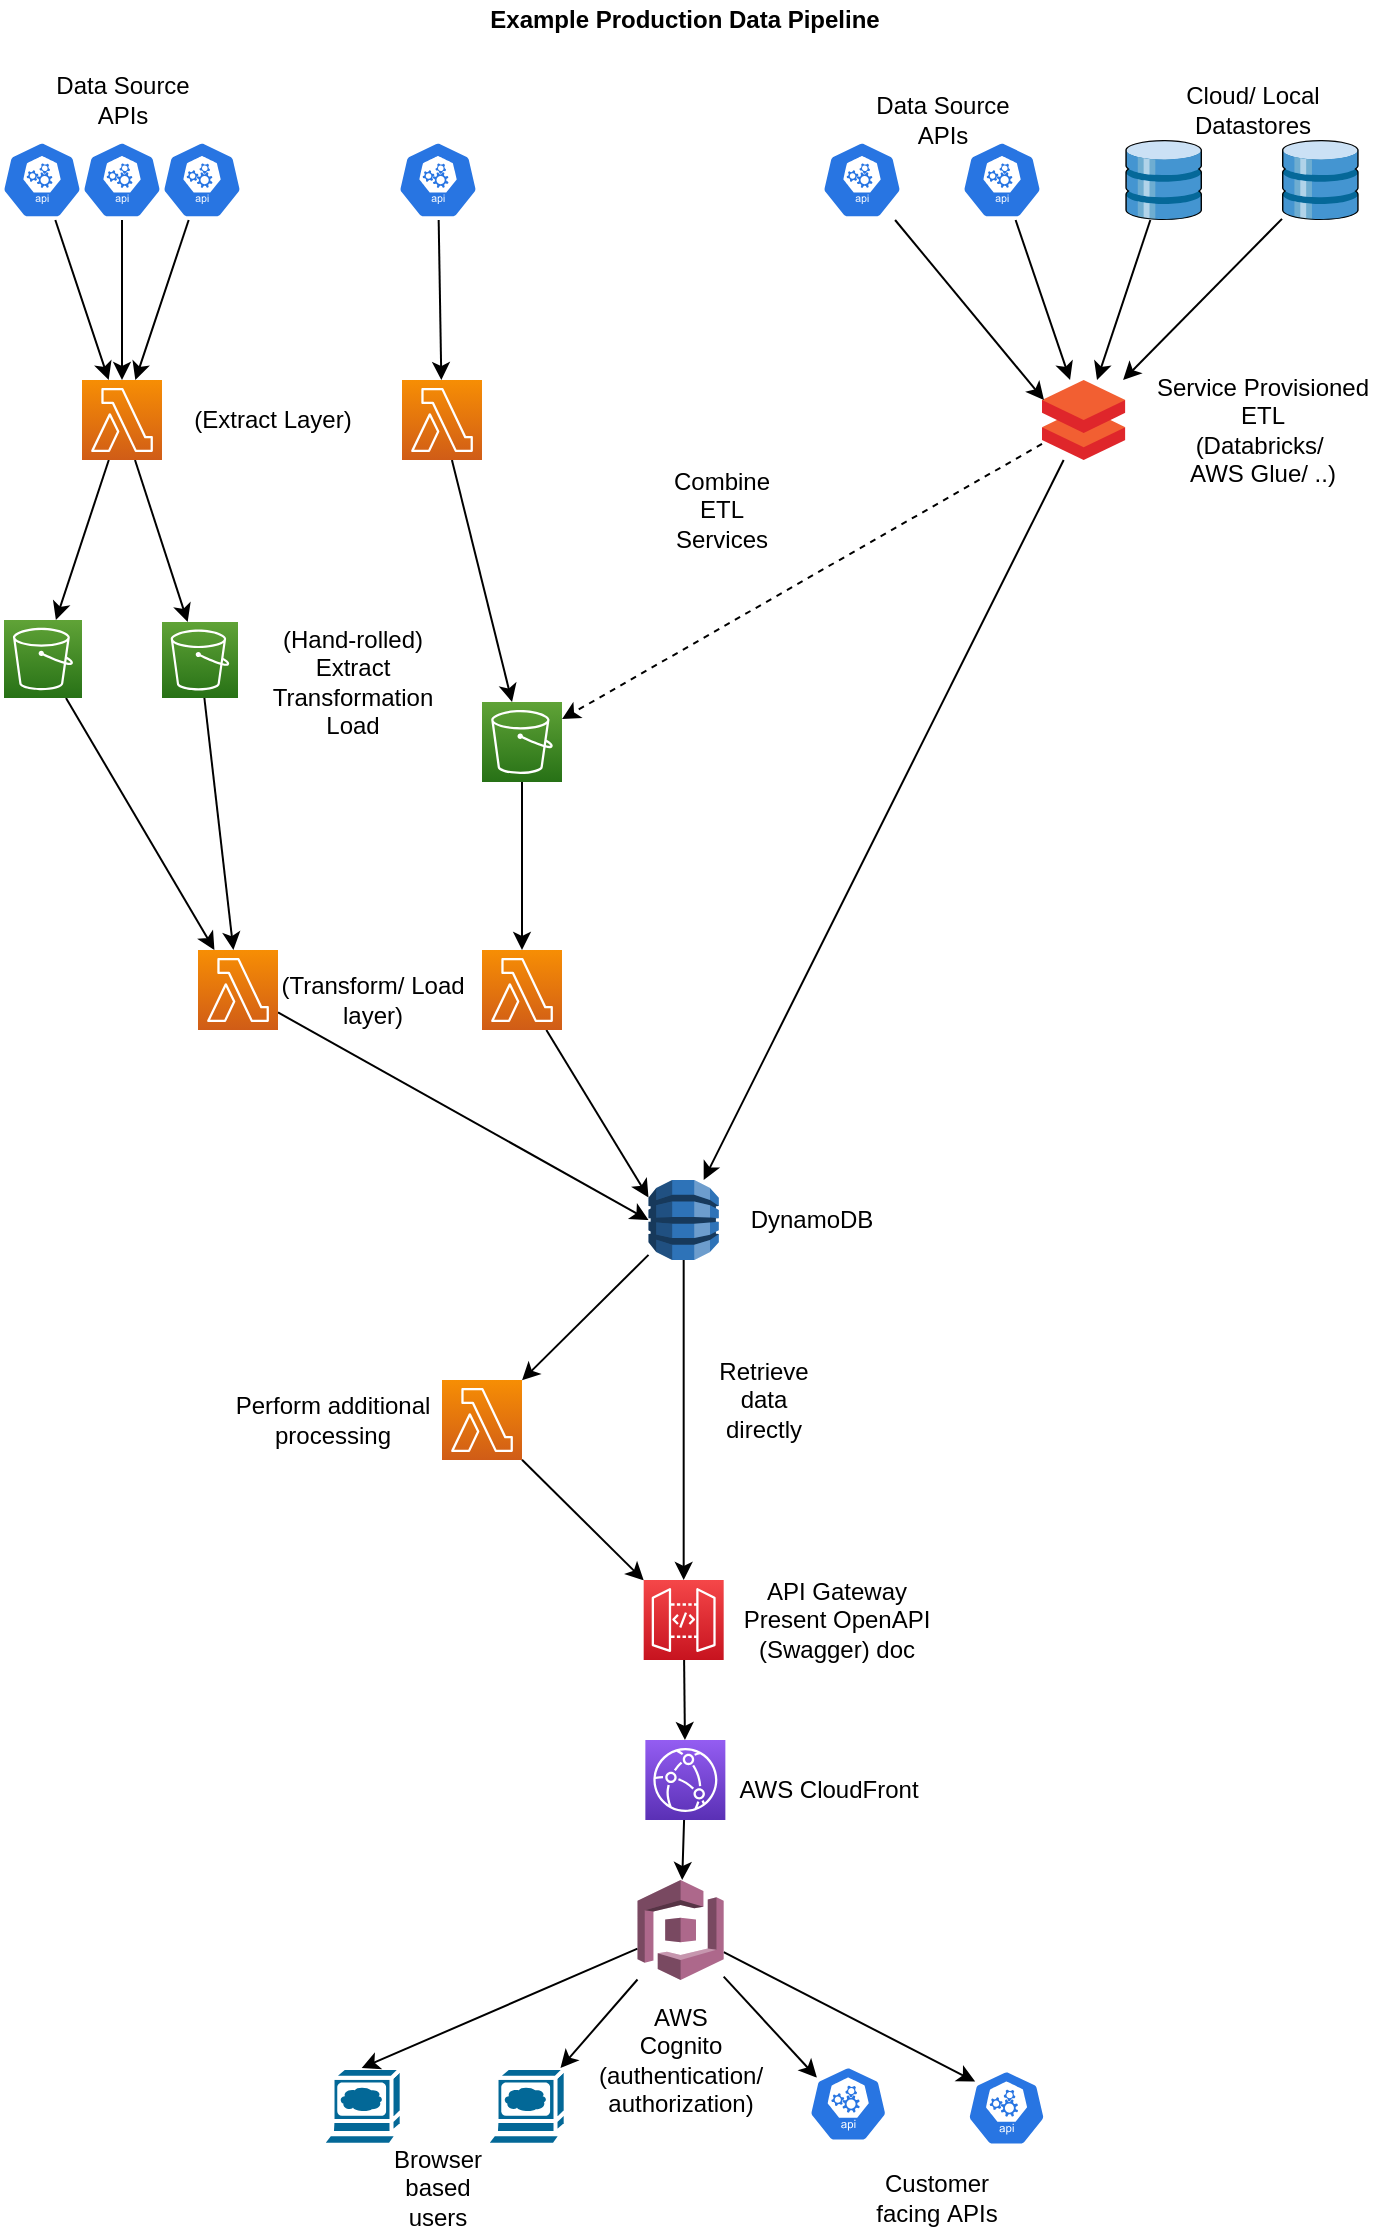 <mxfile version="13.9.9" type="device"><diagram id="aTCe_defZY4tPfwxbAca" name="Page-1"><mxGraphModel dx="1422" dy="843" grid="1" gridSize="10" guides="1" tooltips="1" connect="1" arrows="1" fold="1" page="1" pageScale="1" pageWidth="827" pageHeight="1169" math="0" shadow="0"><root><mxCell id="0"/><mxCell id="1" parent="0"/><mxCell id="BNYEMuig_fA-zuPnoa_L-2" value="&lt;b&gt;Example Production Data Pipeline&lt;/b&gt;" style="text;html=1;align=center;verticalAlign=middle;resizable=0;points=[];autosize=1;" parent="1" vertex="1"><mxGeometry x="275.84" y="50" width="210" height="20" as="geometry"/></mxCell><mxCell id="BNYEMuig_fA-zuPnoa_L-24" style="edgeStyle=none;rounded=0;orthogonalLoop=1;jettySize=auto;html=1;" parent="1" source="BNYEMuig_fA-zuPnoa_L-3" target="BNYEMuig_fA-zuPnoa_L-23" edge="1"><mxGeometry relative="1" as="geometry"/></mxCell><mxCell id="BNYEMuig_fA-zuPnoa_L-77" style="edgeStyle=none;rounded=0;orthogonalLoop=1;jettySize=auto;html=1;dashed=1;" parent="1" source="BNYEMuig_fA-zuPnoa_L-3" target="BNYEMuig_fA-zuPnoa_L-39" edge="1"><mxGeometry relative="1" as="geometry"/></mxCell><mxCell id="BNYEMuig_fA-zuPnoa_L-3" value="" style="aspect=fixed;html=1;points=[];align=center;image;fontSize=12;image=img/lib/mscae/Databricks.svg;" parent="1" vertex="1"><mxGeometry x="560" y="240" width="41.67" height="40" as="geometry"/></mxCell><mxCell id="BNYEMuig_fA-zuPnoa_L-11" style="edgeStyle=none;rounded=0;orthogonalLoop=1;jettySize=auto;html=1;entryX=0.024;entryY=0.25;entryDx=0;entryDy=0;entryPerimeter=0;" parent="1" source="BNYEMuig_fA-zuPnoa_L-4" target="BNYEMuig_fA-zuPnoa_L-3" edge="1"><mxGeometry relative="1" as="geometry"/></mxCell><mxCell id="BNYEMuig_fA-zuPnoa_L-4" value="" style="html=1;dashed=0;whitespace=wrap;fillColor=#2875E2;strokeColor=#ffffff;points=[[0.005,0.63,0],[0.1,0.2,0],[0.9,0.2,0],[0.5,0,0],[0.995,0.63,0],[0.72,0.99,0],[0.5,1,0],[0.28,0.99,0]];shape=mxgraph.kubernetes.icon;prIcon=api" parent="1" vertex="1"><mxGeometry x="450" y="120" width="40" height="40" as="geometry"/></mxCell><mxCell id="BNYEMuig_fA-zuPnoa_L-12" style="edgeStyle=none;rounded=0;orthogonalLoop=1;jettySize=auto;html=1;" parent="1" source="BNYEMuig_fA-zuPnoa_L-5" target="BNYEMuig_fA-zuPnoa_L-3" edge="1"><mxGeometry relative="1" as="geometry"><mxPoint x="569" y="230" as="targetPoint"/></mxGeometry></mxCell><mxCell id="BNYEMuig_fA-zuPnoa_L-5" value="" style="html=1;dashed=0;whitespace=wrap;fillColor=#2875E2;strokeColor=#ffffff;points=[[0.005,0.63,0],[0.1,0.2,0],[0.9,0.2,0],[0.5,0,0],[0.995,0.63,0],[0.72,0.99,0],[0.5,1,0],[0.28,0.99,0]];shape=mxgraph.kubernetes.icon;prIcon=api" parent="1" vertex="1"><mxGeometry x="520" y="120" width="40" height="40" as="geometry"/></mxCell><mxCell id="BNYEMuig_fA-zuPnoa_L-13" style="edgeStyle=none;rounded=0;orthogonalLoop=1;jettySize=auto;html=1;" parent="1" source="BNYEMuig_fA-zuPnoa_L-9" target="BNYEMuig_fA-zuPnoa_L-3" edge="1"><mxGeometry relative="1" as="geometry"><mxPoint x="590" y="237" as="targetPoint"/></mxGeometry></mxCell><mxCell id="BNYEMuig_fA-zuPnoa_L-9" value="" style="shadow=0;dashed=0;html=1;labelPosition=center;verticalLabelPosition=bottom;verticalAlign=top;align=center;outlineConnect=0;shape=mxgraph.veeam.3d.datastore;" parent="1" vertex="1"><mxGeometry x="601.67" y="120" width="38.33" height="40" as="geometry"/></mxCell><mxCell id="BNYEMuig_fA-zuPnoa_L-14" style="edgeStyle=none;rounded=0;orthogonalLoop=1;jettySize=auto;html=1;" parent="1" source="BNYEMuig_fA-zuPnoa_L-10" target="BNYEMuig_fA-zuPnoa_L-3" edge="1"><mxGeometry relative="1" as="geometry"><mxPoint x="610" y="250" as="targetPoint"/></mxGeometry></mxCell><mxCell id="BNYEMuig_fA-zuPnoa_L-10" value="" style="shadow=0;dashed=0;html=1;labelPosition=center;verticalLabelPosition=bottom;verticalAlign=top;align=center;outlineConnect=0;shape=mxgraph.veeam.3d.datastore;" parent="1" vertex="1"><mxGeometry x="680" y="120" width="38.33" height="40" as="geometry"/></mxCell><mxCell id="BNYEMuig_fA-zuPnoa_L-17" value="Service Provisioned&lt;br&gt;ETL&lt;br&gt;(Databricks/&amp;nbsp;&lt;br&gt;AWS Glue/ ..)" style="text;html=1;align=center;verticalAlign=middle;resizable=0;points=[];autosize=1;" parent="1" vertex="1"><mxGeometry x="610" y="235" width="120" height="60" as="geometry"/></mxCell><mxCell id="BNYEMuig_fA-zuPnoa_L-21" value="Data Source&lt;br&gt;APIs" style="text;html=1;align=center;verticalAlign=middle;resizable=0;points=[];autosize=1;" parent="1" vertex="1"><mxGeometry x="470" y="95" width="80" height="30" as="geometry"/></mxCell><mxCell id="BNYEMuig_fA-zuPnoa_L-22" value="Cloud/ Local&lt;br&gt;Datastores" style="text;html=1;align=center;verticalAlign=middle;resizable=0;points=[];autosize=1;" parent="1" vertex="1"><mxGeometry x="625" y="90" width="80" height="30" as="geometry"/></mxCell><mxCell id="BNYEMuig_fA-zuPnoa_L-57" style="edgeStyle=none;rounded=0;orthogonalLoop=1;jettySize=auto;html=1;" parent="1" source="BNYEMuig_fA-zuPnoa_L-23" target="BNYEMuig_fA-zuPnoa_L-26" edge="1"><mxGeometry relative="1" as="geometry"/></mxCell><mxCell id="BNYEMuig_fA-zuPnoa_L-62" style="edgeStyle=none;rounded=0;orthogonalLoop=1;jettySize=auto;html=1;" parent="1" source="BNYEMuig_fA-zuPnoa_L-23" target="BNYEMuig_fA-zuPnoa_L-61" edge="1"><mxGeometry relative="1" as="geometry"/></mxCell><mxCell id="BNYEMuig_fA-zuPnoa_L-23" value="" style="outlineConnect=0;dashed=0;verticalLabelPosition=bottom;verticalAlign=top;align=center;html=1;shape=mxgraph.aws3.dynamo_db;fillColor=#2E73B8;gradientColor=none;" parent="1" vertex="1"><mxGeometry x="363.26" y="640" width="35.16" height="40" as="geometry"/></mxCell><mxCell id="BNYEMuig_fA-zuPnoa_L-25" value="DynamoDB" style="text;html=1;strokeColor=none;fillColor=none;align=center;verticalAlign=middle;whiteSpace=wrap;rounded=0;" parent="1" vertex="1"><mxGeometry x="425" y="650" width="40" height="20" as="geometry"/></mxCell><mxCell id="BNYEMuig_fA-zuPnoa_L-108" style="edgeStyle=none;rounded=0;orthogonalLoop=1;jettySize=auto;html=1;" parent="1" source="BNYEMuig_fA-zuPnoa_L-26" target="BNYEMuig_fA-zuPnoa_L-106" edge="1"><mxGeometry relative="1" as="geometry"/></mxCell><mxCell id="BNYEMuig_fA-zuPnoa_L-26" value="" style="outlineConnect=0;fontColor=#232F3E;gradientColor=#F54749;gradientDirection=north;fillColor=#C7131F;strokeColor=#ffffff;dashed=0;verticalLabelPosition=bottom;verticalAlign=top;align=center;html=1;fontSize=12;fontStyle=0;aspect=fixed;shape=mxgraph.aws4.resourceIcon;resIcon=mxgraph.aws4.api_gateway;" parent="1" vertex="1"><mxGeometry x="360.84" y="840" width="40" height="40" as="geometry"/></mxCell><mxCell id="BNYEMuig_fA-zuPnoa_L-36" style="edgeStyle=none;rounded=0;orthogonalLoop=1;jettySize=auto;html=1;" parent="1" source="BNYEMuig_fA-zuPnoa_L-28" target="BNYEMuig_fA-zuPnoa_L-32" edge="1"><mxGeometry relative="1" as="geometry"/></mxCell><mxCell id="BNYEMuig_fA-zuPnoa_L-28" value="" style="outlineConnect=0;fontColor=#232F3E;gradientColor=#60A337;gradientDirection=north;fillColor=#277116;strokeColor=#ffffff;dashed=0;verticalLabelPosition=bottom;verticalAlign=top;align=center;html=1;fontSize=12;fontStyle=0;aspect=fixed;shape=mxgraph.aws4.resourceIcon;resIcon=mxgraph.aws4.s3;" parent="1" vertex="1"><mxGeometry x="120" y="361" width="38" height="38" as="geometry"/></mxCell><mxCell id="BNYEMuig_fA-zuPnoa_L-37" style="edgeStyle=none;rounded=0;orthogonalLoop=1;jettySize=auto;html=1;entryX=0;entryY=0.5;entryDx=0;entryDy=0;entryPerimeter=0;" parent="1" source="BNYEMuig_fA-zuPnoa_L-32" target="BNYEMuig_fA-zuPnoa_L-23" edge="1"><mxGeometry relative="1" as="geometry"/></mxCell><mxCell id="BNYEMuig_fA-zuPnoa_L-32" value="" style="outlineConnect=0;fontColor=#232F3E;gradientColor=#F78E04;gradientDirection=north;fillColor=#D05C17;strokeColor=#ffffff;dashed=0;verticalLabelPosition=bottom;verticalAlign=top;align=center;html=1;fontSize=12;fontStyle=0;aspect=fixed;shape=mxgraph.aws4.resourceIcon;resIcon=mxgraph.aws4.lambda;" parent="1" vertex="1"><mxGeometry x="138" y="525" width="40" height="40" as="geometry"/></mxCell><mxCell id="BNYEMuig_fA-zuPnoa_L-41" style="edgeStyle=none;rounded=0;orthogonalLoop=1;jettySize=auto;html=1;" parent="1" source="BNYEMuig_fA-zuPnoa_L-39" target="BNYEMuig_fA-zuPnoa_L-40" edge="1"><mxGeometry relative="1" as="geometry"/></mxCell><mxCell id="BNYEMuig_fA-zuPnoa_L-39" value="" style="outlineConnect=0;fontColor=#232F3E;gradientColor=#60A337;gradientDirection=north;fillColor=#277116;strokeColor=#ffffff;dashed=0;verticalLabelPosition=bottom;verticalAlign=top;align=center;html=1;fontSize=12;fontStyle=0;aspect=fixed;shape=mxgraph.aws4.resourceIcon;resIcon=mxgraph.aws4.s3;" parent="1" vertex="1"><mxGeometry x="280" y="401" width="40" height="40" as="geometry"/></mxCell><mxCell id="BNYEMuig_fA-zuPnoa_L-42" style="edgeStyle=none;rounded=0;orthogonalLoop=1;jettySize=auto;html=1;entryX=0;entryY=0.22;entryDx=0;entryDy=0;entryPerimeter=0;" parent="1" source="BNYEMuig_fA-zuPnoa_L-40" target="BNYEMuig_fA-zuPnoa_L-23" edge="1"><mxGeometry relative="1" as="geometry"/></mxCell><mxCell id="BNYEMuig_fA-zuPnoa_L-40" value="" style="outlineConnect=0;fontColor=#232F3E;gradientColor=#F78E04;gradientDirection=north;fillColor=#D05C17;strokeColor=#ffffff;dashed=0;verticalLabelPosition=bottom;verticalAlign=top;align=center;html=1;fontSize=12;fontStyle=0;aspect=fixed;shape=mxgraph.aws4.resourceIcon;resIcon=mxgraph.aws4.lambda;" parent="1" vertex="1"><mxGeometry x="280" y="525" width="40" height="40" as="geometry"/></mxCell><mxCell id="BNYEMuig_fA-zuPnoa_L-44" style="edgeStyle=none;rounded=0;orthogonalLoop=1;jettySize=auto;html=1;" parent="1" source="BNYEMuig_fA-zuPnoa_L-43" target="BNYEMuig_fA-zuPnoa_L-32" edge="1"><mxGeometry relative="1" as="geometry"/></mxCell><mxCell id="BNYEMuig_fA-zuPnoa_L-43" value="" style="outlineConnect=0;fontColor=#232F3E;gradientColor=#60A337;gradientDirection=north;fillColor=#277116;strokeColor=#ffffff;dashed=0;verticalLabelPosition=bottom;verticalAlign=top;align=center;html=1;fontSize=12;fontStyle=0;aspect=fixed;shape=mxgraph.aws4.resourceIcon;resIcon=mxgraph.aws4.s3;" parent="1" vertex="1"><mxGeometry x="41" y="360" width="39" height="39" as="geometry"/></mxCell><mxCell id="BNYEMuig_fA-zuPnoa_L-46" value="(Hand-rolled)&lt;br&gt;Extract&lt;br&gt;Transformation&lt;br&gt;Load" style="text;html=1;align=center;verticalAlign=middle;resizable=0;points=[];autosize=1;" parent="1" vertex="1"><mxGeometry x="165" y="361" width="100" height="60" as="geometry"/></mxCell><mxCell id="BNYEMuig_fA-zuPnoa_L-47" value="" style="shape=mxgraph.cisco.computers_and_peripherals.web_browser;html=1;pointerEvents=1;dashed=0;fillColor=#036897;strokeColor=#ffffff;strokeWidth=2;verticalLabelPosition=bottom;verticalAlign=top;align=center;outlineConnect=0;" parent="1" vertex="1"><mxGeometry x="199.84" y="1084" width="40" height="40" as="geometry"/></mxCell><mxCell id="BNYEMuig_fA-zuPnoa_L-48" value="" style="shape=mxgraph.cisco.computers_and_peripherals.web_browser;html=1;pointerEvents=1;dashed=0;fillColor=#036897;strokeColor=#ffffff;strokeWidth=2;verticalLabelPosition=bottom;verticalAlign=top;align=center;outlineConnect=0;" parent="1" vertex="1"><mxGeometry x="281.84" y="1084" width="40" height="40" as="geometry"/></mxCell><mxCell id="BNYEMuig_fA-zuPnoa_L-63" style="edgeStyle=none;rounded=0;orthogonalLoop=1;jettySize=auto;html=1;" parent="1" source="BNYEMuig_fA-zuPnoa_L-61" target="BNYEMuig_fA-zuPnoa_L-26" edge="1"><mxGeometry relative="1" as="geometry"/></mxCell><mxCell id="BNYEMuig_fA-zuPnoa_L-61" value="" style="outlineConnect=0;fontColor=#232F3E;gradientColor=#F78E04;gradientDirection=north;fillColor=#D05C17;strokeColor=#ffffff;dashed=0;verticalLabelPosition=bottom;verticalAlign=top;align=center;html=1;fontSize=12;fontStyle=0;aspect=fixed;shape=mxgraph.aws4.resourceIcon;resIcon=mxgraph.aws4.lambda;" parent="1" vertex="1"><mxGeometry x="260" y="740" width="40" height="40" as="geometry"/></mxCell><mxCell id="BNYEMuig_fA-zuPnoa_L-64" value="Retrieve data directly" style="text;html=1;strokeColor=none;fillColor=none;align=center;verticalAlign=middle;whiteSpace=wrap;rounded=0;" parent="1" vertex="1"><mxGeometry x="400.84" y="740" width="40" height="20" as="geometry"/></mxCell><mxCell id="BNYEMuig_fA-zuPnoa_L-66" value="Perform additional&lt;br&gt;processing" style="text;html=1;align=center;verticalAlign=middle;resizable=0;points=[];autosize=1;" parent="1" vertex="1"><mxGeometry x="150" y="745" width="110" height="30" as="geometry"/></mxCell><mxCell id="BNYEMuig_fA-zuPnoa_L-67" value="Browser based users" style="text;html=1;strokeColor=none;fillColor=none;align=center;verticalAlign=middle;whiteSpace=wrap;rounded=0;" parent="1" vertex="1"><mxGeometry x="238" y="1134" width="40" height="20" as="geometry"/></mxCell><mxCell id="BNYEMuig_fA-zuPnoa_L-69" value="" style="html=1;dashed=0;whitespace=wrap;fillColor=#2875E2;strokeColor=#ffffff;points=[[0.005,0.63,0],[0.1,0.2,0],[0.9,0.2,0],[0.5,0,0],[0.995,0.63,0],[0.72,0.99,0],[0.5,1,0],[0.28,0.99,0]];shape=mxgraph.kubernetes.icon;prIcon=api" parent="1" vertex="1"><mxGeometry x="443.52" y="1080" width="39.16" height="44" as="geometry"/></mxCell><mxCell id="BNYEMuig_fA-zuPnoa_L-71" value="" style="html=1;dashed=0;whitespace=wrap;fillColor=#2875E2;strokeColor=#ffffff;points=[[0.005,0.63,0],[0.1,0.2,0],[0.9,0.2,0],[0.5,0,0],[0.995,0.63,0],[0.72,0.99,0],[0.5,1,0],[0.28,0.99,0]];shape=mxgraph.kubernetes.icon;prIcon=api" parent="1" vertex="1"><mxGeometry x="522.68" y="1082" width="39.16" height="44" as="geometry"/></mxCell><mxCell id="BNYEMuig_fA-zuPnoa_L-76" value="Customer&lt;br&gt;facing&amp;nbsp;APIs" style="text;html=1;align=center;verticalAlign=middle;resizable=0;points=[];autosize=1;" parent="1" vertex="1"><mxGeometry x="466.84" y="1134" width="80" height="30" as="geometry"/></mxCell><mxCell id="BNYEMuig_fA-zuPnoa_L-80" style="edgeStyle=none;rounded=0;orthogonalLoop=1;jettySize=auto;html=1;" parent="1" source="BNYEMuig_fA-zuPnoa_L-78" target="BNYEMuig_fA-zuPnoa_L-43" edge="1"><mxGeometry relative="1" as="geometry"/></mxCell><mxCell id="BNYEMuig_fA-zuPnoa_L-81" style="edgeStyle=none;rounded=0;orthogonalLoop=1;jettySize=auto;html=1;" parent="1" source="BNYEMuig_fA-zuPnoa_L-78" target="BNYEMuig_fA-zuPnoa_L-28" edge="1"><mxGeometry relative="1" as="geometry"/></mxCell><mxCell id="BNYEMuig_fA-zuPnoa_L-78" value="" style="outlineConnect=0;fontColor=#232F3E;gradientColor=#F78E04;gradientDirection=north;fillColor=#D05C17;strokeColor=#ffffff;dashed=0;verticalLabelPosition=bottom;verticalAlign=top;align=center;html=1;fontSize=12;fontStyle=0;aspect=fixed;shape=mxgraph.aws4.resourceIcon;resIcon=mxgraph.aws4.lambda;" parent="1" vertex="1"><mxGeometry x="80" y="240" width="40" height="40" as="geometry"/></mxCell><mxCell id="BNYEMuig_fA-zuPnoa_L-82" style="edgeStyle=none;rounded=0;orthogonalLoop=1;jettySize=auto;html=1;" parent="1" source="BNYEMuig_fA-zuPnoa_L-79" target="BNYEMuig_fA-zuPnoa_L-39" edge="1"><mxGeometry relative="1" as="geometry"/></mxCell><mxCell id="BNYEMuig_fA-zuPnoa_L-79" value="" style="outlineConnect=0;fontColor=#232F3E;gradientColor=#F78E04;gradientDirection=north;fillColor=#D05C17;strokeColor=#ffffff;dashed=0;verticalLabelPosition=bottom;verticalAlign=top;align=center;html=1;fontSize=12;fontStyle=0;aspect=fixed;shape=mxgraph.aws4.resourceIcon;resIcon=mxgraph.aws4.lambda;" parent="1" vertex="1"><mxGeometry x="240" y="240" width="40" height="40" as="geometry"/></mxCell><mxCell id="BNYEMuig_fA-zuPnoa_L-83" value="Combine&lt;br&gt;ETL Services" style="text;html=1;strokeColor=none;fillColor=none;align=center;verticalAlign=middle;whiteSpace=wrap;rounded=0;" parent="1" vertex="1"><mxGeometry x="380" y="295" width="40" height="20" as="geometry"/></mxCell><mxCell id="BNYEMuig_fA-zuPnoa_L-84" value="(Transform/ Load&lt;br&gt;layer)" style="text;html=1;align=center;verticalAlign=middle;resizable=0;points=[];autosize=1;" parent="1" vertex="1"><mxGeometry x="170" y="535" width="110" height="30" as="geometry"/></mxCell><mxCell id="BNYEMuig_fA-zuPnoa_L-88" style="edgeStyle=none;rounded=0;orthogonalLoop=1;jettySize=auto;html=1;" parent="1" source="BNYEMuig_fA-zuPnoa_L-86" target="BNYEMuig_fA-zuPnoa_L-78" edge="1"><mxGeometry relative="1" as="geometry"/></mxCell><mxCell id="BNYEMuig_fA-zuPnoa_L-86" value="" style="html=1;dashed=0;whitespace=wrap;fillColor=#2875E2;strokeColor=#ffffff;points=[[0.005,0.63,0],[0.1,0.2,0],[0.9,0.2,0],[0.5,0,0],[0.995,0.63,0],[0.72,0.99,0],[0.5,1,0],[0.28,0.99,0]];shape=mxgraph.kubernetes.icon;prIcon=api" parent="1" vertex="1"><mxGeometry x="80" y="120" width="40" height="40" as="geometry"/></mxCell><mxCell id="BNYEMuig_fA-zuPnoa_L-89" style="edgeStyle=none;rounded=0;orthogonalLoop=1;jettySize=auto;html=1;" parent="1" source="BNYEMuig_fA-zuPnoa_L-87" target="BNYEMuig_fA-zuPnoa_L-79" edge="1"><mxGeometry relative="1" as="geometry"/></mxCell><mxCell id="BNYEMuig_fA-zuPnoa_L-87" value="" style="html=1;dashed=0;whitespace=wrap;fillColor=#2875E2;strokeColor=#ffffff;points=[[0.005,0.63,0],[0.1,0.2,0],[0.9,0.2,0],[0.5,0,0],[0.995,0.63,0],[0.72,0.99,0],[0.5,1,0],[0.28,0.99,0]];shape=mxgraph.kubernetes.icon;prIcon=api" parent="1" vertex="1"><mxGeometry x="238" y="120" width="40" height="40" as="geometry"/></mxCell><mxCell id="BNYEMuig_fA-zuPnoa_L-91" style="edgeStyle=none;rounded=0;orthogonalLoop=1;jettySize=auto;html=1;" parent="1" source="BNYEMuig_fA-zuPnoa_L-90" target="BNYEMuig_fA-zuPnoa_L-78" edge="1"><mxGeometry relative="1" as="geometry"/></mxCell><mxCell id="BNYEMuig_fA-zuPnoa_L-90" value="" style="html=1;dashed=0;whitespace=wrap;fillColor=#2875E2;strokeColor=#ffffff;points=[[0.005,0.63,0],[0.1,0.2,0],[0.9,0.2,0],[0.5,0,0],[0.995,0.63,0],[0.72,0.99,0],[0.5,1,0],[0.28,0.99,0]];shape=mxgraph.kubernetes.icon;prIcon=api" parent="1" vertex="1"><mxGeometry x="120" y="120" width="40" height="40" as="geometry"/></mxCell><mxCell id="BNYEMuig_fA-zuPnoa_L-93" style="edgeStyle=none;rounded=0;orthogonalLoop=1;jettySize=auto;html=1;" parent="1" source="BNYEMuig_fA-zuPnoa_L-92" target="BNYEMuig_fA-zuPnoa_L-78" edge="1"><mxGeometry relative="1" as="geometry"/></mxCell><mxCell id="BNYEMuig_fA-zuPnoa_L-92" value="" style="html=1;dashed=0;whitespace=wrap;fillColor=#2875E2;strokeColor=#ffffff;points=[[0.005,0.63,0],[0.1,0.2,0],[0.9,0.2,0],[0.5,0,0],[0.995,0.63,0],[0.72,0.99,0],[0.5,1,0],[0.28,0.99,0]];shape=mxgraph.kubernetes.icon;prIcon=api" parent="1" vertex="1"><mxGeometry x="40" y="120" width="40" height="40" as="geometry"/></mxCell><mxCell id="BNYEMuig_fA-zuPnoa_L-94" value="Data Source&lt;br&gt;APIs" style="text;html=1;align=center;verticalAlign=middle;resizable=0;points=[];autosize=1;" parent="1" vertex="1"><mxGeometry x="60" y="85" width="80" height="30" as="geometry"/></mxCell><mxCell id="BNYEMuig_fA-zuPnoa_L-95" value="(Extract Layer)" style="text;html=1;align=center;verticalAlign=middle;resizable=0;points=[];autosize=1;" parent="1" vertex="1"><mxGeometry x="130" y="250" width="90" height="20" as="geometry"/></mxCell><mxCell id="BNYEMuig_fA-zuPnoa_L-100" style="edgeStyle=none;rounded=0;orthogonalLoop=1;jettySize=auto;html=1;entryX=0.5;entryY=0;entryDx=0;entryDy=0;entryPerimeter=0;" parent="1" source="BNYEMuig_fA-zuPnoa_L-97" target="BNYEMuig_fA-zuPnoa_L-47" edge="1"><mxGeometry relative="1" as="geometry"><mxPoint x="230" y="1040" as="targetPoint"/></mxGeometry></mxCell><mxCell id="BNYEMuig_fA-zuPnoa_L-101" style="edgeStyle=none;rounded=0;orthogonalLoop=1;jettySize=auto;html=1;" parent="1" source="BNYEMuig_fA-zuPnoa_L-97" target="BNYEMuig_fA-zuPnoa_L-48" edge="1"><mxGeometry relative="1" as="geometry"/></mxCell><mxCell id="BNYEMuig_fA-zuPnoa_L-102" style="edgeStyle=none;rounded=0;orthogonalLoop=1;jettySize=auto;html=1;entryX=0.1;entryY=0.2;entryDx=0;entryDy=0;entryPerimeter=0;" parent="1" source="BNYEMuig_fA-zuPnoa_L-97" target="BNYEMuig_fA-zuPnoa_L-69" edge="1"><mxGeometry relative="1" as="geometry"/></mxCell><mxCell id="BNYEMuig_fA-zuPnoa_L-103" style="edgeStyle=none;rounded=0;orthogonalLoop=1;jettySize=auto;html=1;entryX=0.1;entryY=0.2;entryDx=0;entryDy=0;entryPerimeter=0;" parent="1" source="BNYEMuig_fA-zuPnoa_L-97" target="BNYEMuig_fA-zuPnoa_L-71" edge="1"><mxGeometry relative="1" as="geometry"/></mxCell><mxCell id="BNYEMuig_fA-zuPnoa_L-97" value="" style="outlineConnect=0;dashed=0;verticalLabelPosition=bottom;verticalAlign=top;align=center;html=1;shape=mxgraph.aws3.cognito;fillColor=#AD688B;gradientColor=none;" parent="1" vertex="1"><mxGeometry x="357.76" y="990" width="43.08" height="50" as="geometry"/></mxCell><mxCell id="BNYEMuig_fA-zuPnoa_L-104" value="AWS&lt;br&gt;Cognito&lt;br&gt;(authentication/&lt;br&gt;authorization)" style="text;html=1;align=center;verticalAlign=middle;resizable=0;points=[];autosize=1;" parent="1" vertex="1"><mxGeometry x="329.3" y="1050" width="100" height="60" as="geometry"/></mxCell><mxCell id="BNYEMuig_fA-zuPnoa_L-107" style="edgeStyle=none;rounded=0;orthogonalLoop=1;jettySize=auto;html=1;" parent="1" source="BNYEMuig_fA-zuPnoa_L-106" target="BNYEMuig_fA-zuPnoa_L-97" edge="1"><mxGeometry relative="1" as="geometry"/></mxCell><mxCell id="BNYEMuig_fA-zuPnoa_L-106" value="" style="outlineConnect=0;fontColor=#232F3E;gradientColor=#945DF2;gradientDirection=north;fillColor=#5A30B5;strokeColor=#ffffff;dashed=0;verticalLabelPosition=bottom;verticalAlign=top;align=center;html=1;fontSize=12;fontStyle=0;aspect=fixed;shape=mxgraph.aws4.resourceIcon;resIcon=mxgraph.aws4.cloudfront;" parent="1" vertex="1"><mxGeometry x="361.68" y="920" width="40" height="40" as="geometry"/></mxCell><mxCell id="BNYEMuig_fA-zuPnoa_L-109" value="AWS CloudFront" style="text;html=1;align=center;verticalAlign=middle;resizable=0;points=[];autosize=1;" parent="1" vertex="1"><mxGeometry x="398.42" y="935" width="110" height="20" as="geometry"/></mxCell><mxCell id="KMpzasrM4kQXYUg2Qbxx-1" value="API Gateway&lt;br&gt;Present OpenAPI&lt;br&gt;(Swagger) doc" style="text;html=1;align=center;verticalAlign=middle;resizable=0;points=[];autosize=1;" vertex="1" parent="1"><mxGeometry x="401.68" y="835" width="110" height="50" as="geometry"/></mxCell></root></mxGraphModel></diagram></mxfile>